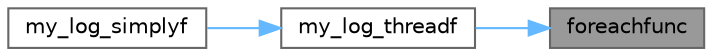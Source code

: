 digraph "foreachfunc"
{
 // LATEX_PDF_SIZE
  bgcolor="transparent";
  edge [fontname=Helvetica,fontsize=10,labelfontname=Helvetica,labelfontsize=10];
  node [fontname=Helvetica,fontsize=10,shape=box,height=0.2,width=0.4];
  rankdir="RL";
  Node1 [label="foreachfunc",height=0.2,width=0.4,color="gray40", fillcolor="grey60", style="filled", fontcolor="black",tooltip=" "];
  Node1 -> Node2 [dir="back",color="steelblue1",style="solid"];
  Node2 [label="my_log_threadf",height=0.2,width=0.4,color="grey40", fillcolor="white", style="filled",URL="$mylog_8c.html#a85ead70fedea847c961f259e63e5af13",tooltip=" "];
  Node2 -> Node3 [dir="back",color="steelblue1",style="solid"];
  Node3 [label="my_log_simplyf",height=0.2,width=0.4,color="grey40", fillcolor="white", style="filled",URL="$mylog_8c.html#acc21ff87369e6e096bbfc3cad86fa6be",tooltip="先把数据写入链表，等待cpu空闲"];
}
